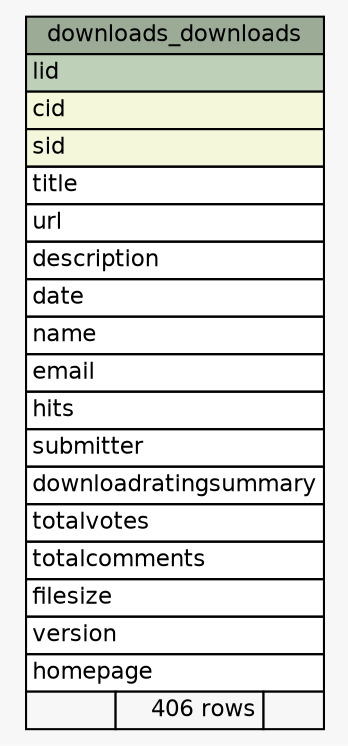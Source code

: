 // dot 2.38.0 on Mac OS X 10.9.4
// SchemaSpy rev 590
digraph "downloads_downloads" {
  graph [
    rankdir="RL"
    bgcolor="#f7f7f7"
    nodesep="0.18"
    ranksep="0.46"
    fontname="Helvetica"
    fontsize="11"
  ];
  node [
    fontname="Helvetica"
    fontsize="11"
    shape="plaintext"
  ];
  edge [
    arrowsize="0.8"
  ];
  "downloads_downloads" [
    label=<
    <TABLE BORDER="0" CELLBORDER="1" CELLSPACING="0" BGCOLOR="#ffffff">
      <TR><TD COLSPAN="3" BGCOLOR="#9bab96" ALIGN="CENTER">downloads_downloads</TD></TR>
      <TR><TD PORT="lid" COLSPAN="3" BGCOLOR="#bed1b8" ALIGN="LEFT">lid</TD></TR>
      <TR><TD PORT="cid" COLSPAN="3" BGCOLOR="#f4f7da" ALIGN="LEFT">cid</TD></TR>
      <TR><TD PORT="sid" COLSPAN="3" BGCOLOR="#f4f7da" ALIGN="LEFT">sid</TD></TR>
      <TR><TD PORT="title" COLSPAN="3" ALIGN="LEFT">title</TD></TR>
      <TR><TD PORT="url" COLSPAN="3" ALIGN="LEFT">url</TD></TR>
      <TR><TD PORT="description" COLSPAN="3" ALIGN="LEFT">description</TD></TR>
      <TR><TD PORT="date" COLSPAN="3" ALIGN="LEFT">date</TD></TR>
      <TR><TD PORT="name" COLSPAN="3" ALIGN="LEFT">name</TD></TR>
      <TR><TD PORT="email" COLSPAN="3" ALIGN="LEFT">email</TD></TR>
      <TR><TD PORT="hits" COLSPAN="3" ALIGN="LEFT">hits</TD></TR>
      <TR><TD PORT="submitter" COLSPAN="3" ALIGN="LEFT">submitter</TD></TR>
      <TR><TD PORT="downloadratingsummary" COLSPAN="3" ALIGN="LEFT">downloadratingsummary</TD></TR>
      <TR><TD PORT="totalvotes" COLSPAN="3" ALIGN="LEFT">totalvotes</TD></TR>
      <TR><TD PORT="totalcomments" COLSPAN="3" ALIGN="LEFT">totalcomments</TD></TR>
      <TR><TD PORT="filesize" COLSPAN="3" ALIGN="LEFT">filesize</TD></TR>
      <TR><TD PORT="version" COLSPAN="3" ALIGN="LEFT">version</TD></TR>
      <TR><TD PORT="homepage" COLSPAN="3" ALIGN="LEFT">homepage</TD></TR>
      <TR><TD ALIGN="LEFT" BGCOLOR="#f7f7f7">  </TD><TD ALIGN="RIGHT" BGCOLOR="#f7f7f7">406 rows</TD><TD ALIGN="RIGHT" BGCOLOR="#f7f7f7">  </TD></TR>
    </TABLE>>
    URL="tables/downloads_downloads.html"
    tooltip="downloads_downloads"
  ];
}
